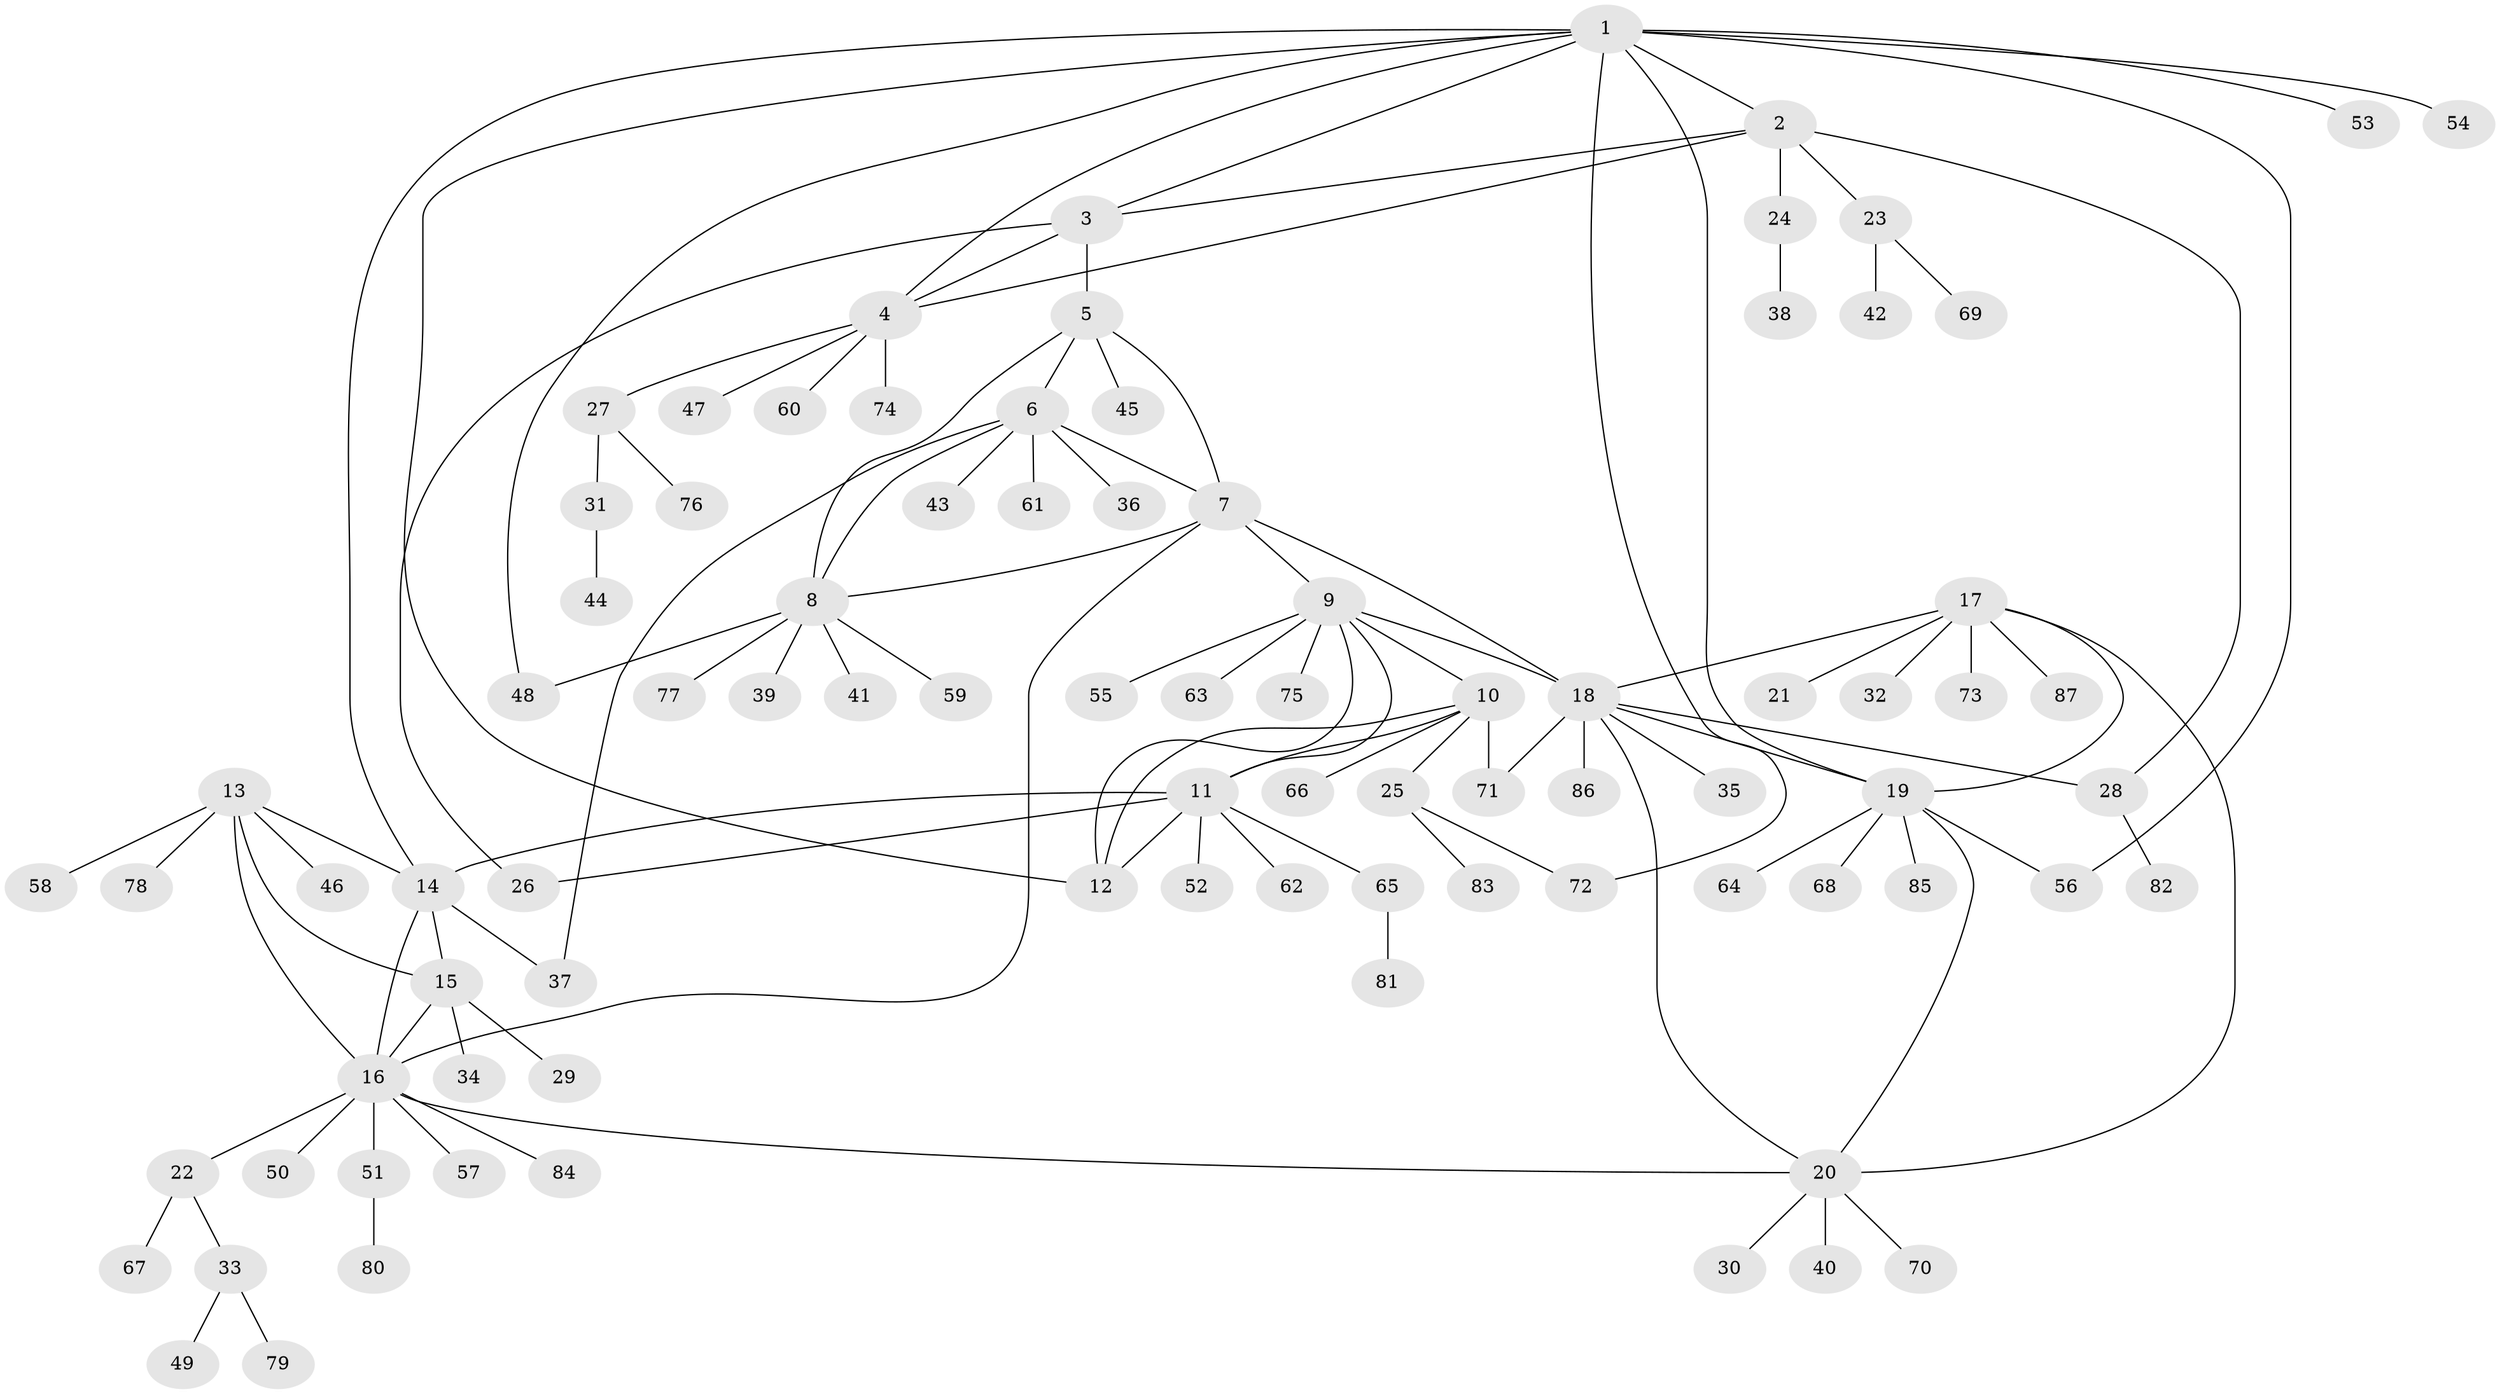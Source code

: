 // coarse degree distribution, {9: 0.015151515151515152, 7: 0.06060606060606061, 5: 0.07575757575757576, 6: 0.045454545454545456, 4: 0.030303030303030304, 11: 0.015151515151515152, 13: 0.015151515151515152, 2: 0.16666666666666666, 3: 0.015151515151515152, 1: 0.5606060606060606}
// Generated by graph-tools (version 1.1) at 2025/42/03/06/25 10:42:11]
// undirected, 87 vertices, 114 edges
graph export_dot {
graph [start="1"]
  node [color=gray90,style=filled];
  1;
  2;
  3;
  4;
  5;
  6;
  7;
  8;
  9;
  10;
  11;
  12;
  13;
  14;
  15;
  16;
  17;
  18;
  19;
  20;
  21;
  22;
  23;
  24;
  25;
  26;
  27;
  28;
  29;
  30;
  31;
  32;
  33;
  34;
  35;
  36;
  37;
  38;
  39;
  40;
  41;
  42;
  43;
  44;
  45;
  46;
  47;
  48;
  49;
  50;
  51;
  52;
  53;
  54;
  55;
  56;
  57;
  58;
  59;
  60;
  61;
  62;
  63;
  64;
  65;
  66;
  67;
  68;
  69;
  70;
  71;
  72;
  73;
  74;
  75;
  76;
  77;
  78;
  79;
  80;
  81;
  82;
  83;
  84;
  85;
  86;
  87;
  1 -- 2;
  1 -- 3;
  1 -- 4;
  1 -- 12;
  1 -- 14;
  1 -- 19;
  1 -- 48;
  1 -- 53;
  1 -- 54;
  1 -- 56;
  1 -- 72;
  2 -- 3;
  2 -- 4;
  2 -- 23;
  2 -- 24;
  2 -- 28;
  3 -- 4;
  3 -- 5;
  3 -- 26;
  4 -- 27;
  4 -- 47;
  4 -- 60;
  4 -- 74;
  5 -- 6;
  5 -- 7;
  5 -- 8;
  5 -- 45;
  6 -- 7;
  6 -- 8;
  6 -- 36;
  6 -- 37;
  6 -- 43;
  6 -- 61;
  7 -- 8;
  7 -- 9;
  7 -- 16;
  7 -- 18;
  8 -- 39;
  8 -- 41;
  8 -- 48;
  8 -- 59;
  8 -- 77;
  9 -- 10;
  9 -- 11;
  9 -- 12;
  9 -- 18;
  9 -- 55;
  9 -- 63;
  9 -- 75;
  10 -- 11;
  10 -- 12;
  10 -- 25;
  10 -- 66;
  10 -- 71;
  11 -- 12;
  11 -- 14;
  11 -- 26;
  11 -- 52;
  11 -- 62;
  11 -- 65;
  13 -- 14;
  13 -- 15;
  13 -- 16;
  13 -- 46;
  13 -- 58;
  13 -- 78;
  14 -- 15;
  14 -- 16;
  14 -- 37;
  15 -- 16;
  15 -- 29;
  15 -- 34;
  16 -- 20;
  16 -- 22;
  16 -- 50;
  16 -- 51;
  16 -- 57;
  16 -- 84;
  17 -- 18;
  17 -- 19;
  17 -- 20;
  17 -- 21;
  17 -- 32;
  17 -- 73;
  17 -- 87;
  18 -- 19;
  18 -- 20;
  18 -- 28;
  18 -- 35;
  18 -- 71;
  18 -- 86;
  19 -- 20;
  19 -- 56;
  19 -- 64;
  19 -- 68;
  19 -- 85;
  20 -- 30;
  20 -- 40;
  20 -- 70;
  22 -- 33;
  22 -- 67;
  23 -- 42;
  23 -- 69;
  24 -- 38;
  25 -- 72;
  25 -- 83;
  27 -- 31;
  27 -- 76;
  28 -- 82;
  31 -- 44;
  33 -- 49;
  33 -- 79;
  51 -- 80;
  65 -- 81;
}
